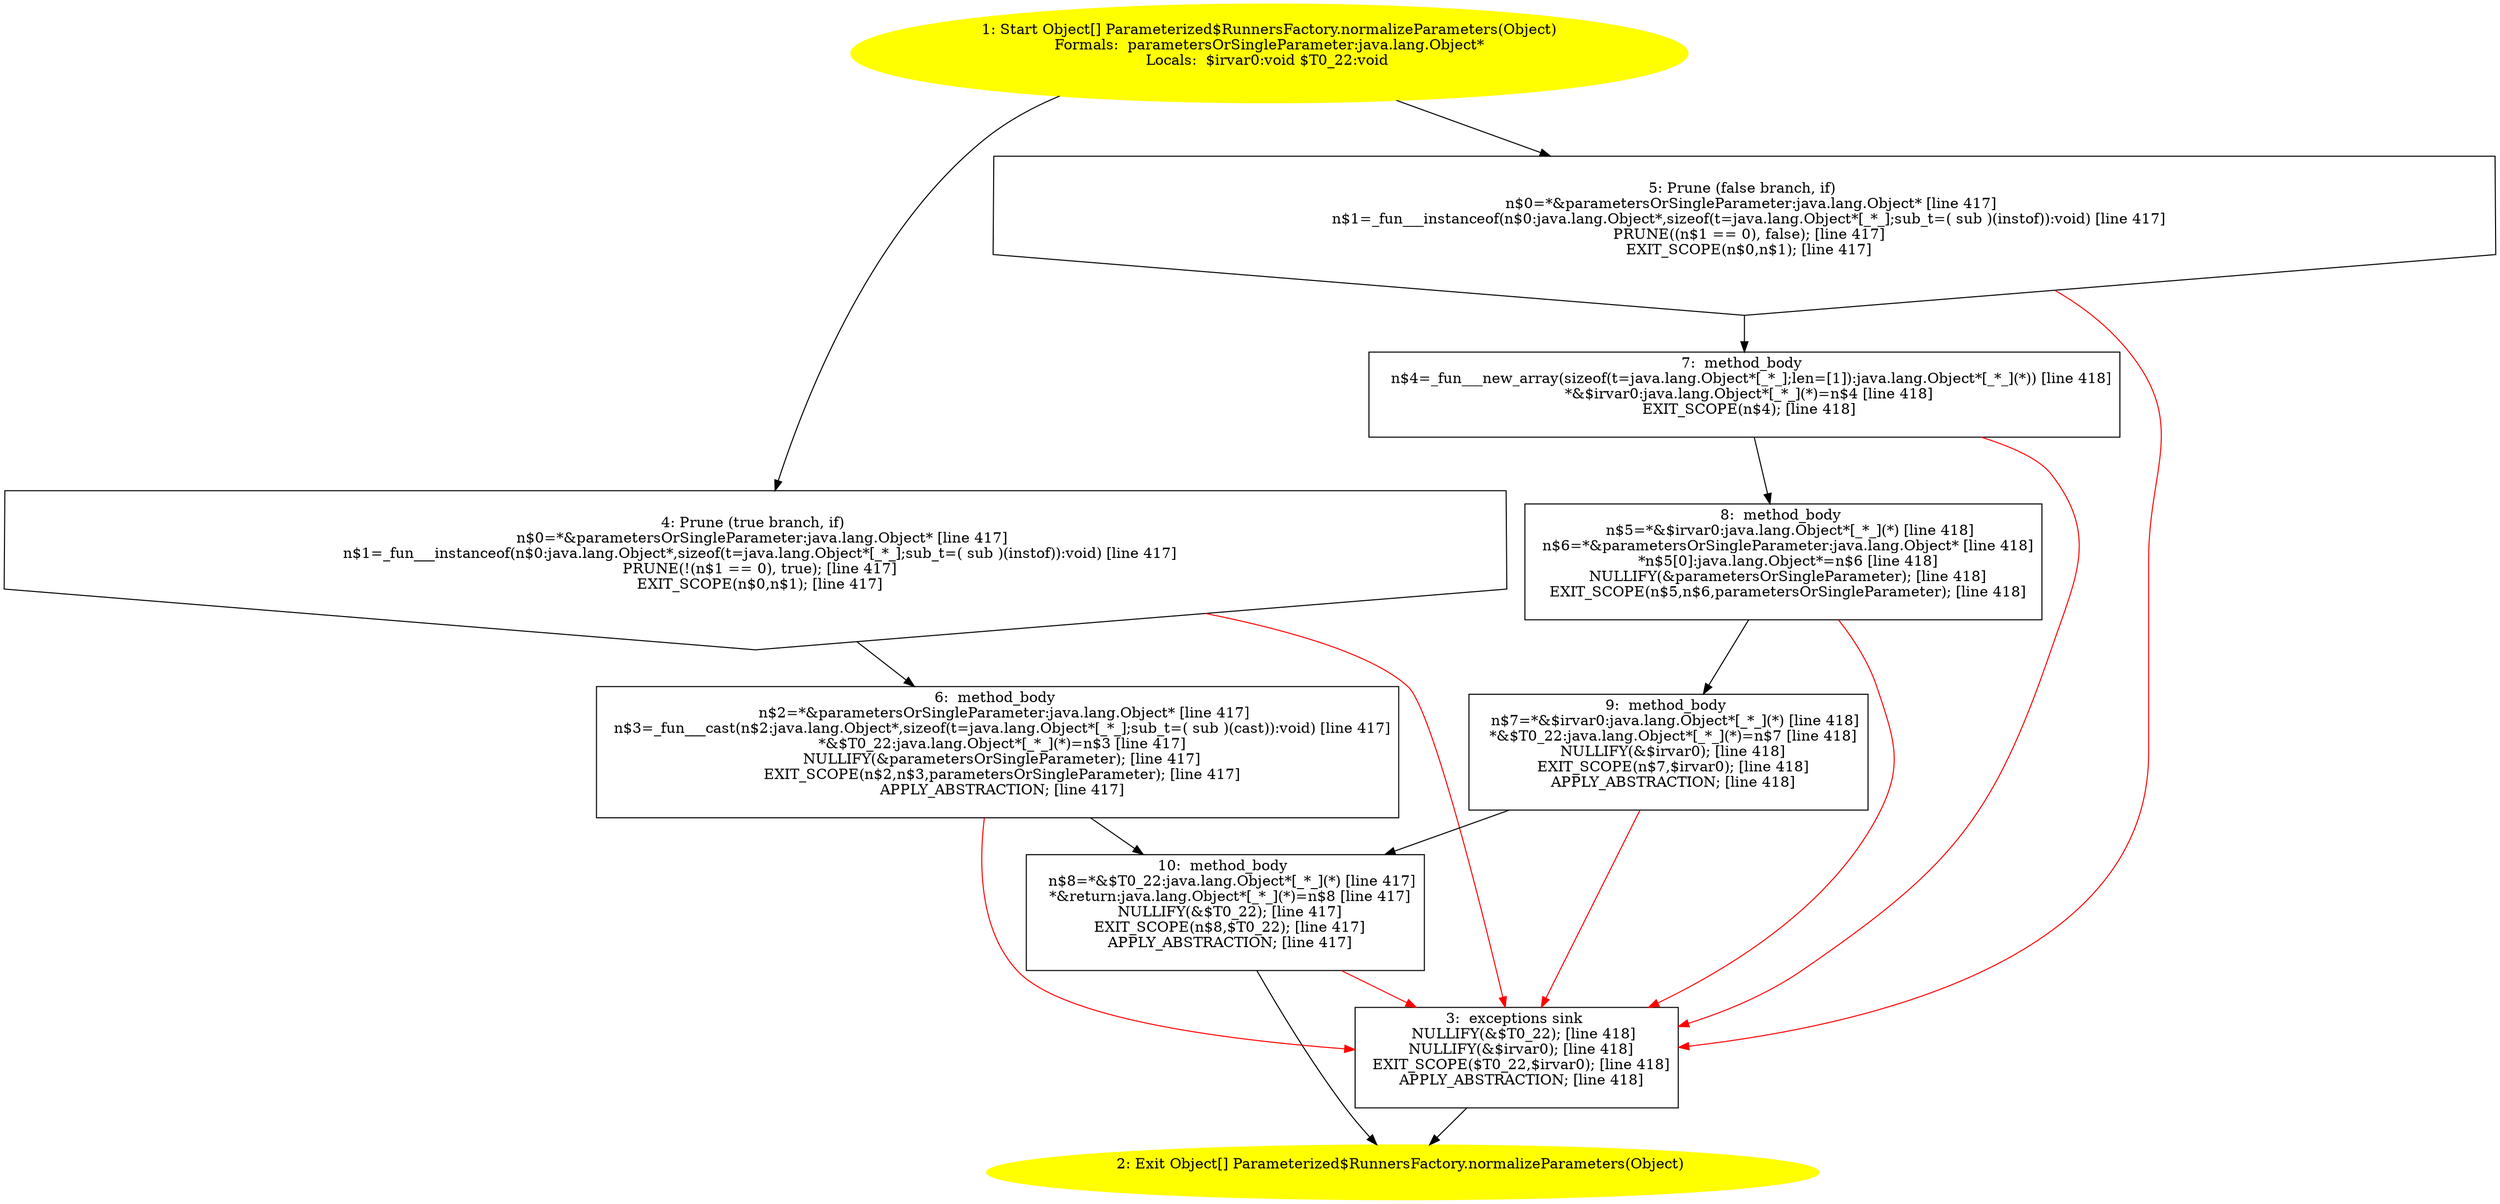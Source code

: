 /* @generated */
digraph cfg {
"org.junit.runners.Parameterized$RunnersFactory.normalizeParameters(java.lang.Object):java.lang.Objec.1fa1a1745767cc10d9c7ae160487f818_1" [label="1: Start Object[] Parameterized$RunnersFactory.normalizeParameters(Object)\nFormals:  parametersOrSingleParameter:java.lang.Object*\nLocals:  $irvar0:void $T0_22:void \n  " color=yellow style=filled]
	

	 "org.junit.runners.Parameterized$RunnersFactory.normalizeParameters(java.lang.Object):java.lang.Objec.1fa1a1745767cc10d9c7ae160487f818_1" -> "org.junit.runners.Parameterized$RunnersFactory.normalizeParameters(java.lang.Object):java.lang.Objec.1fa1a1745767cc10d9c7ae160487f818_4" ;
	 "org.junit.runners.Parameterized$RunnersFactory.normalizeParameters(java.lang.Object):java.lang.Objec.1fa1a1745767cc10d9c7ae160487f818_1" -> "org.junit.runners.Parameterized$RunnersFactory.normalizeParameters(java.lang.Object):java.lang.Objec.1fa1a1745767cc10d9c7ae160487f818_5" ;
"org.junit.runners.Parameterized$RunnersFactory.normalizeParameters(java.lang.Object):java.lang.Objec.1fa1a1745767cc10d9c7ae160487f818_2" [label="2: Exit Object[] Parameterized$RunnersFactory.normalizeParameters(Object) \n  " color=yellow style=filled]
	

"org.junit.runners.Parameterized$RunnersFactory.normalizeParameters(java.lang.Object):java.lang.Objec.1fa1a1745767cc10d9c7ae160487f818_3" [label="3:  exceptions sink \n   NULLIFY(&$T0_22); [line 418]\n  NULLIFY(&$irvar0); [line 418]\n  EXIT_SCOPE($T0_22,$irvar0); [line 418]\n  APPLY_ABSTRACTION; [line 418]\n " shape="box"]
	

	 "org.junit.runners.Parameterized$RunnersFactory.normalizeParameters(java.lang.Object):java.lang.Objec.1fa1a1745767cc10d9c7ae160487f818_3" -> "org.junit.runners.Parameterized$RunnersFactory.normalizeParameters(java.lang.Object):java.lang.Objec.1fa1a1745767cc10d9c7ae160487f818_2" ;
"org.junit.runners.Parameterized$RunnersFactory.normalizeParameters(java.lang.Object):java.lang.Objec.1fa1a1745767cc10d9c7ae160487f818_4" [label="4: Prune (true branch, if) \n   n$0=*&parametersOrSingleParameter:java.lang.Object* [line 417]\n  n$1=_fun___instanceof(n$0:java.lang.Object*,sizeof(t=java.lang.Object*[_*_];sub_t=( sub )(instof)):void) [line 417]\n  PRUNE(!(n$1 == 0), true); [line 417]\n  EXIT_SCOPE(n$0,n$1); [line 417]\n " shape="invhouse"]
	

	 "org.junit.runners.Parameterized$RunnersFactory.normalizeParameters(java.lang.Object):java.lang.Objec.1fa1a1745767cc10d9c7ae160487f818_4" -> "org.junit.runners.Parameterized$RunnersFactory.normalizeParameters(java.lang.Object):java.lang.Objec.1fa1a1745767cc10d9c7ae160487f818_6" ;
	 "org.junit.runners.Parameterized$RunnersFactory.normalizeParameters(java.lang.Object):java.lang.Objec.1fa1a1745767cc10d9c7ae160487f818_4" -> "org.junit.runners.Parameterized$RunnersFactory.normalizeParameters(java.lang.Object):java.lang.Objec.1fa1a1745767cc10d9c7ae160487f818_3" [color="red" ];
"org.junit.runners.Parameterized$RunnersFactory.normalizeParameters(java.lang.Object):java.lang.Objec.1fa1a1745767cc10d9c7ae160487f818_5" [label="5: Prune (false branch, if) \n   n$0=*&parametersOrSingleParameter:java.lang.Object* [line 417]\n  n$1=_fun___instanceof(n$0:java.lang.Object*,sizeof(t=java.lang.Object*[_*_];sub_t=( sub )(instof)):void) [line 417]\n  PRUNE((n$1 == 0), false); [line 417]\n  EXIT_SCOPE(n$0,n$1); [line 417]\n " shape="invhouse"]
	

	 "org.junit.runners.Parameterized$RunnersFactory.normalizeParameters(java.lang.Object):java.lang.Objec.1fa1a1745767cc10d9c7ae160487f818_5" -> "org.junit.runners.Parameterized$RunnersFactory.normalizeParameters(java.lang.Object):java.lang.Objec.1fa1a1745767cc10d9c7ae160487f818_7" ;
	 "org.junit.runners.Parameterized$RunnersFactory.normalizeParameters(java.lang.Object):java.lang.Objec.1fa1a1745767cc10d9c7ae160487f818_5" -> "org.junit.runners.Parameterized$RunnersFactory.normalizeParameters(java.lang.Object):java.lang.Objec.1fa1a1745767cc10d9c7ae160487f818_3" [color="red" ];
"org.junit.runners.Parameterized$RunnersFactory.normalizeParameters(java.lang.Object):java.lang.Objec.1fa1a1745767cc10d9c7ae160487f818_6" [label="6:  method_body \n   n$2=*&parametersOrSingleParameter:java.lang.Object* [line 417]\n  n$3=_fun___cast(n$2:java.lang.Object*,sizeof(t=java.lang.Object*[_*_];sub_t=( sub )(cast)):void) [line 417]\n  *&$T0_22:java.lang.Object*[_*_](*)=n$3 [line 417]\n  NULLIFY(&parametersOrSingleParameter); [line 417]\n  EXIT_SCOPE(n$2,n$3,parametersOrSingleParameter); [line 417]\n  APPLY_ABSTRACTION; [line 417]\n " shape="box"]
	

	 "org.junit.runners.Parameterized$RunnersFactory.normalizeParameters(java.lang.Object):java.lang.Objec.1fa1a1745767cc10d9c7ae160487f818_6" -> "org.junit.runners.Parameterized$RunnersFactory.normalizeParameters(java.lang.Object):java.lang.Objec.1fa1a1745767cc10d9c7ae160487f818_10" ;
	 "org.junit.runners.Parameterized$RunnersFactory.normalizeParameters(java.lang.Object):java.lang.Objec.1fa1a1745767cc10d9c7ae160487f818_6" -> "org.junit.runners.Parameterized$RunnersFactory.normalizeParameters(java.lang.Object):java.lang.Objec.1fa1a1745767cc10d9c7ae160487f818_3" [color="red" ];
"org.junit.runners.Parameterized$RunnersFactory.normalizeParameters(java.lang.Object):java.lang.Objec.1fa1a1745767cc10d9c7ae160487f818_7" [label="7:  method_body \n   n$4=_fun___new_array(sizeof(t=java.lang.Object*[_*_];len=[1]):java.lang.Object*[_*_](*)) [line 418]\n  *&$irvar0:java.lang.Object*[_*_](*)=n$4 [line 418]\n  EXIT_SCOPE(n$4); [line 418]\n " shape="box"]
	

	 "org.junit.runners.Parameterized$RunnersFactory.normalizeParameters(java.lang.Object):java.lang.Objec.1fa1a1745767cc10d9c7ae160487f818_7" -> "org.junit.runners.Parameterized$RunnersFactory.normalizeParameters(java.lang.Object):java.lang.Objec.1fa1a1745767cc10d9c7ae160487f818_8" ;
	 "org.junit.runners.Parameterized$RunnersFactory.normalizeParameters(java.lang.Object):java.lang.Objec.1fa1a1745767cc10d9c7ae160487f818_7" -> "org.junit.runners.Parameterized$RunnersFactory.normalizeParameters(java.lang.Object):java.lang.Objec.1fa1a1745767cc10d9c7ae160487f818_3" [color="red" ];
"org.junit.runners.Parameterized$RunnersFactory.normalizeParameters(java.lang.Object):java.lang.Objec.1fa1a1745767cc10d9c7ae160487f818_8" [label="8:  method_body \n   n$5=*&$irvar0:java.lang.Object*[_*_](*) [line 418]\n  n$6=*&parametersOrSingleParameter:java.lang.Object* [line 418]\n  *n$5[0]:java.lang.Object*=n$6 [line 418]\n  NULLIFY(&parametersOrSingleParameter); [line 418]\n  EXIT_SCOPE(n$5,n$6,parametersOrSingleParameter); [line 418]\n " shape="box"]
	

	 "org.junit.runners.Parameterized$RunnersFactory.normalizeParameters(java.lang.Object):java.lang.Objec.1fa1a1745767cc10d9c7ae160487f818_8" -> "org.junit.runners.Parameterized$RunnersFactory.normalizeParameters(java.lang.Object):java.lang.Objec.1fa1a1745767cc10d9c7ae160487f818_9" ;
	 "org.junit.runners.Parameterized$RunnersFactory.normalizeParameters(java.lang.Object):java.lang.Objec.1fa1a1745767cc10d9c7ae160487f818_8" -> "org.junit.runners.Parameterized$RunnersFactory.normalizeParameters(java.lang.Object):java.lang.Objec.1fa1a1745767cc10d9c7ae160487f818_3" [color="red" ];
"org.junit.runners.Parameterized$RunnersFactory.normalizeParameters(java.lang.Object):java.lang.Objec.1fa1a1745767cc10d9c7ae160487f818_9" [label="9:  method_body \n   n$7=*&$irvar0:java.lang.Object*[_*_](*) [line 418]\n  *&$T0_22:java.lang.Object*[_*_](*)=n$7 [line 418]\n  NULLIFY(&$irvar0); [line 418]\n  EXIT_SCOPE(n$7,$irvar0); [line 418]\n  APPLY_ABSTRACTION; [line 418]\n " shape="box"]
	

	 "org.junit.runners.Parameterized$RunnersFactory.normalizeParameters(java.lang.Object):java.lang.Objec.1fa1a1745767cc10d9c7ae160487f818_9" -> "org.junit.runners.Parameterized$RunnersFactory.normalizeParameters(java.lang.Object):java.lang.Objec.1fa1a1745767cc10d9c7ae160487f818_10" ;
	 "org.junit.runners.Parameterized$RunnersFactory.normalizeParameters(java.lang.Object):java.lang.Objec.1fa1a1745767cc10d9c7ae160487f818_9" -> "org.junit.runners.Parameterized$RunnersFactory.normalizeParameters(java.lang.Object):java.lang.Objec.1fa1a1745767cc10d9c7ae160487f818_3" [color="red" ];
"org.junit.runners.Parameterized$RunnersFactory.normalizeParameters(java.lang.Object):java.lang.Objec.1fa1a1745767cc10d9c7ae160487f818_10" [label="10:  method_body \n   n$8=*&$T0_22:java.lang.Object*[_*_](*) [line 417]\n  *&return:java.lang.Object*[_*_](*)=n$8 [line 417]\n  NULLIFY(&$T0_22); [line 417]\n  EXIT_SCOPE(n$8,$T0_22); [line 417]\n  APPLY_ABSTRACTION; [line 417]\n " shape="box"]
	

	 "org.junit.runners.Parameterized$RunnersFactory.normalizeParameters(java.lang.Object):java.lang.Objec.1fa1a1745767cc10d9c7ae160487f818_10" -> "org.junit.runners.Parameterized$RunnersFactory.normalizeParameters(java.lang.Object):java.lang.Objec.1fa1a1745767cc10d9c7ae160487f818_2" ;
	 "org.junit.runners.Parameterized$RunnersFactory.normalizeParameters(java.lang.Object):java.lang.Objec.1fa1a1745767cc10d9c7ae160487f818_10" -> "org.junit.runners.Parameterized$RunnersFactory.normalizeParameters(java.lang.Object):java.lang.Objec.1fa1a1745767cc10d9c7ae160487f818_3" [color="red" ];
}
